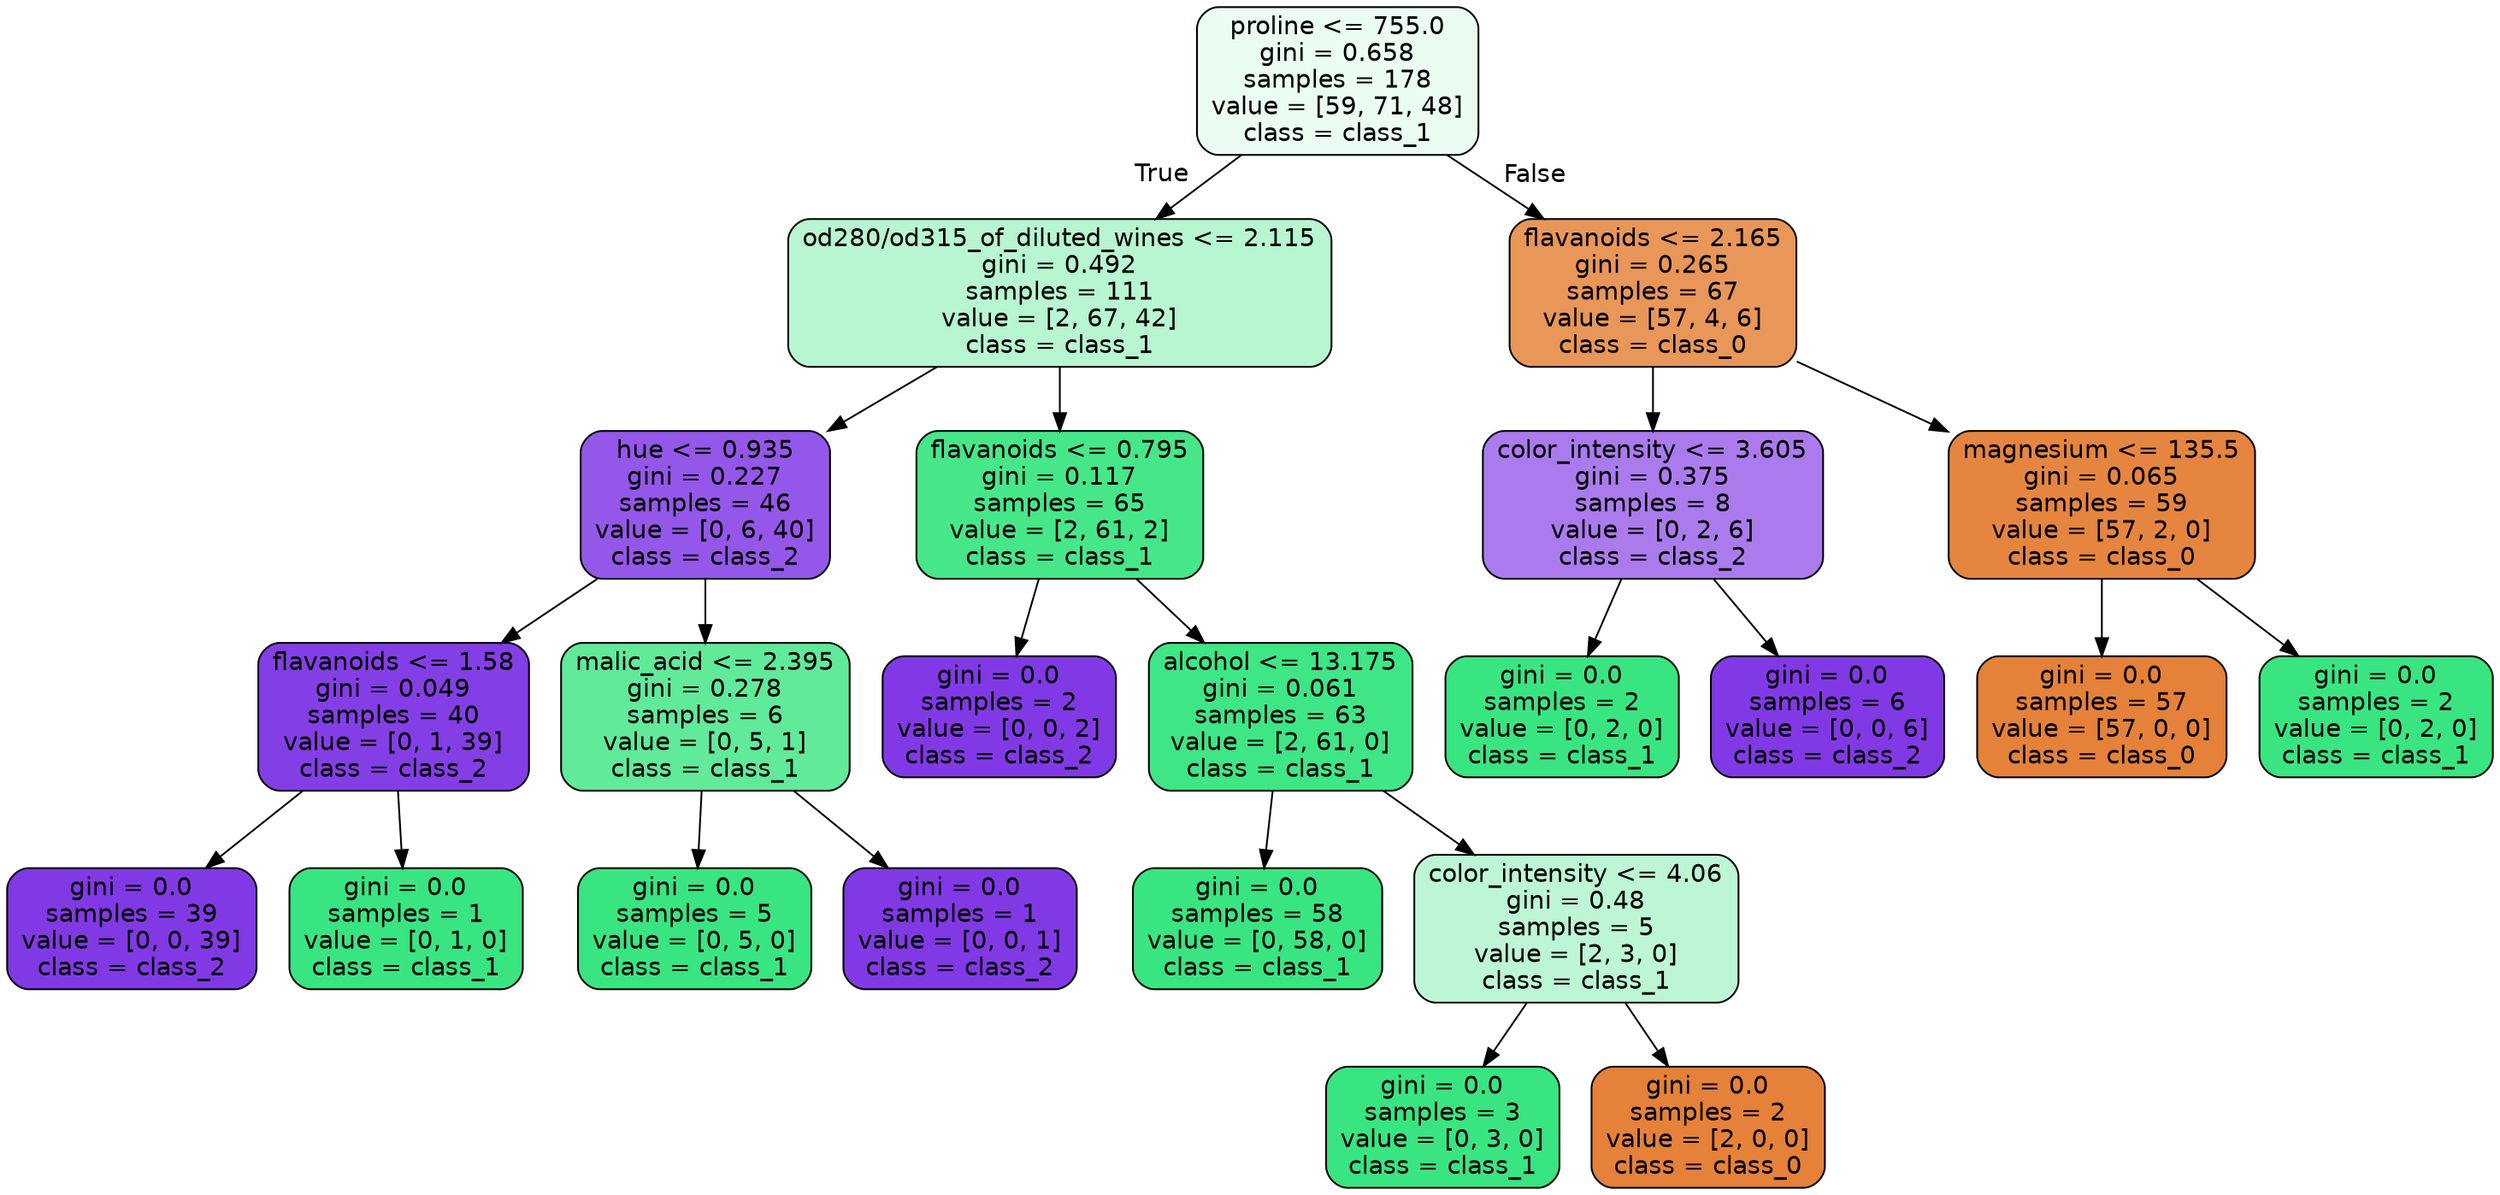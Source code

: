 digraph Tree {
node [shape=box, style="filled, rounded", color="black", fontname="helvetica"] ;
edge [fontname="helvetica"] ;
0 [label="proline <= 755.0\ngini = 0.658\nsamples = 178\nvalue = [59, 71, 48]\nclass = class_1", fillcolor="#ebfcf2"] ;
1 [label="od280/od315_of_diluted_wines <= 2.115\ngini = 0.492\nsamples = 111\nvalue = [2, 67, 42]\nclass = class_1", fillcolor="#b7f6d1"] ;
0 -> 1 [labeldistance=2.5, labelangle=45, headlabel="True"] ;
2 [label="hue <= 0.935\ngini = 0.227\nsamples = 46\nvalue = [0, 6, 40]\nclass = class_2", fillcolor="#9457e9"] ;
1 -> 2 ;
3 [label="flavanoids <= 1.58\ngini = 0.049\nsamples = 40\nvalue = [0, 1, 39]\nclass = class_2", fillcolor="#843ee6"] ;
2 -> 3 ;
4 [label="gini = 0.0\nsamples = 39\nvalue = [0, 0, 39]\nclass = class_2", fillcolor="#8139e5"] ;
3 -> 4 ;
5 [label="gini = 0.0\nsamples = 1\nvalue = [0, 1, 0]\nclass = class_1", fillcolor="#39e581"] ;
3 -> 5 ;
6 [label="malic_acid <= 2.395\ngini = 0.278\nsamples = 6\nvalue = [0, 5, 1]\nclass = class_1", fillcolor="#61ea9a"] ;
2 -> 6 ;
7 [label="gini = 0.0\nsamples = 5\nvalue = [0, 5, 0]\nclass = class_1", fillcolor="#39e581"] ;
6 -> 7 ;
8 [label="gini = 0.0\nsamples = 1\nvalue = [0, 0, 1]\nclass = class_2", fillcolor="#8139e5"] ;
6 -> 8 ;
9 [label="flavanoids <= 0.795\ngini = 0.117\nsamples = 65\nvalue = [2, 61, 2]\nclass = class_1", fillcolor="#46e789"] ;
1 -> 9 ;
10 [label="gini = 0.0\nsamples = 2\nvalue = [0, 0, 2]\nclass = class_2", fillcolor="#8139e5"] ;
9 -> 10 ;
11 [label="alcohol <= 13.175\ngini = 0.061\nsamples = 63\nvalue = [2, 61, 0]\nclass = class_1", fillcolor="#3fe685"] ;
9 -> 11 ;
12 [label="gini = 0.0\nsamples = 58\nvalue = [0, 58, 0]\nclass = class_1", fillcolor="#39e581"] ;
11 -> 12 ;
13 [label="color_intensity <= 4.06\ngini = 0.48\nsamples = 5\nvalue = [2, 3, 0]\nclass = class_1", fillcolor="#bdf6d5"] ;
11 -> 13 ;
14 [label="gini = 0.0\nsamples = 3\nvalue = [0, 3, 0]\nclass = class_1", fillcolor="#39e581"] ;
13 -> 14 ;
15 [label="gini = 0.0\nsamples = 2\nvalue = [2, 0, 0]\nclass = class_0", fillcolor="#e58139"] ;
13 -> 15 ;
16 [label="flavanoids <= 2.165\ngini = 0.265\nsamples = 67\nvalue = [57, 4, 6]\nclass = class_0", fillcolor="#e99659"] ;
0 -> 16 [labeldistance=2.5, labelangle=-45, headlabel="False"] ;
17 [label="color_intensity <= 3.605\ngini = 0.375\nsamples = 8\nvalue = [0, 2, 6]\nclass = class_2", fillcolor="#ab7bee"] ;
16 -> 17 ;
18 [label="gini = 0.0\nsamples = 2\nvalue = [0, 2, 0]\nclass = class_1", fillcolor="#39e581"] ;
17 -> 18 ;
19 [label="gini = 0.0\nsamples = 6\nvalue = [0, 0, 6]\nclass = class_2", fillcolor="#8139e5"] ;
17 -> 19 ;
20 [label="magnesium <= 135.5\ngini = 0.065\nsamples = 59\nvalue = [57, 2, 0]\nclass = class_0", fillcolor="#e68540"] ;
16 -> 20 ;
21 [label="gini = 0.0\nsamples = 57\nvalue = [57, 0, 0]\nclass = class_0", fillcolor="#e58139"] ;
20 -> 21 ;
22 [label="gini = 0.0\nsamples = 2\nvalue = [0, 2, 0]\nclass = class_1", fillcolor="#39e581"] ;
20 -> 22 ;
}